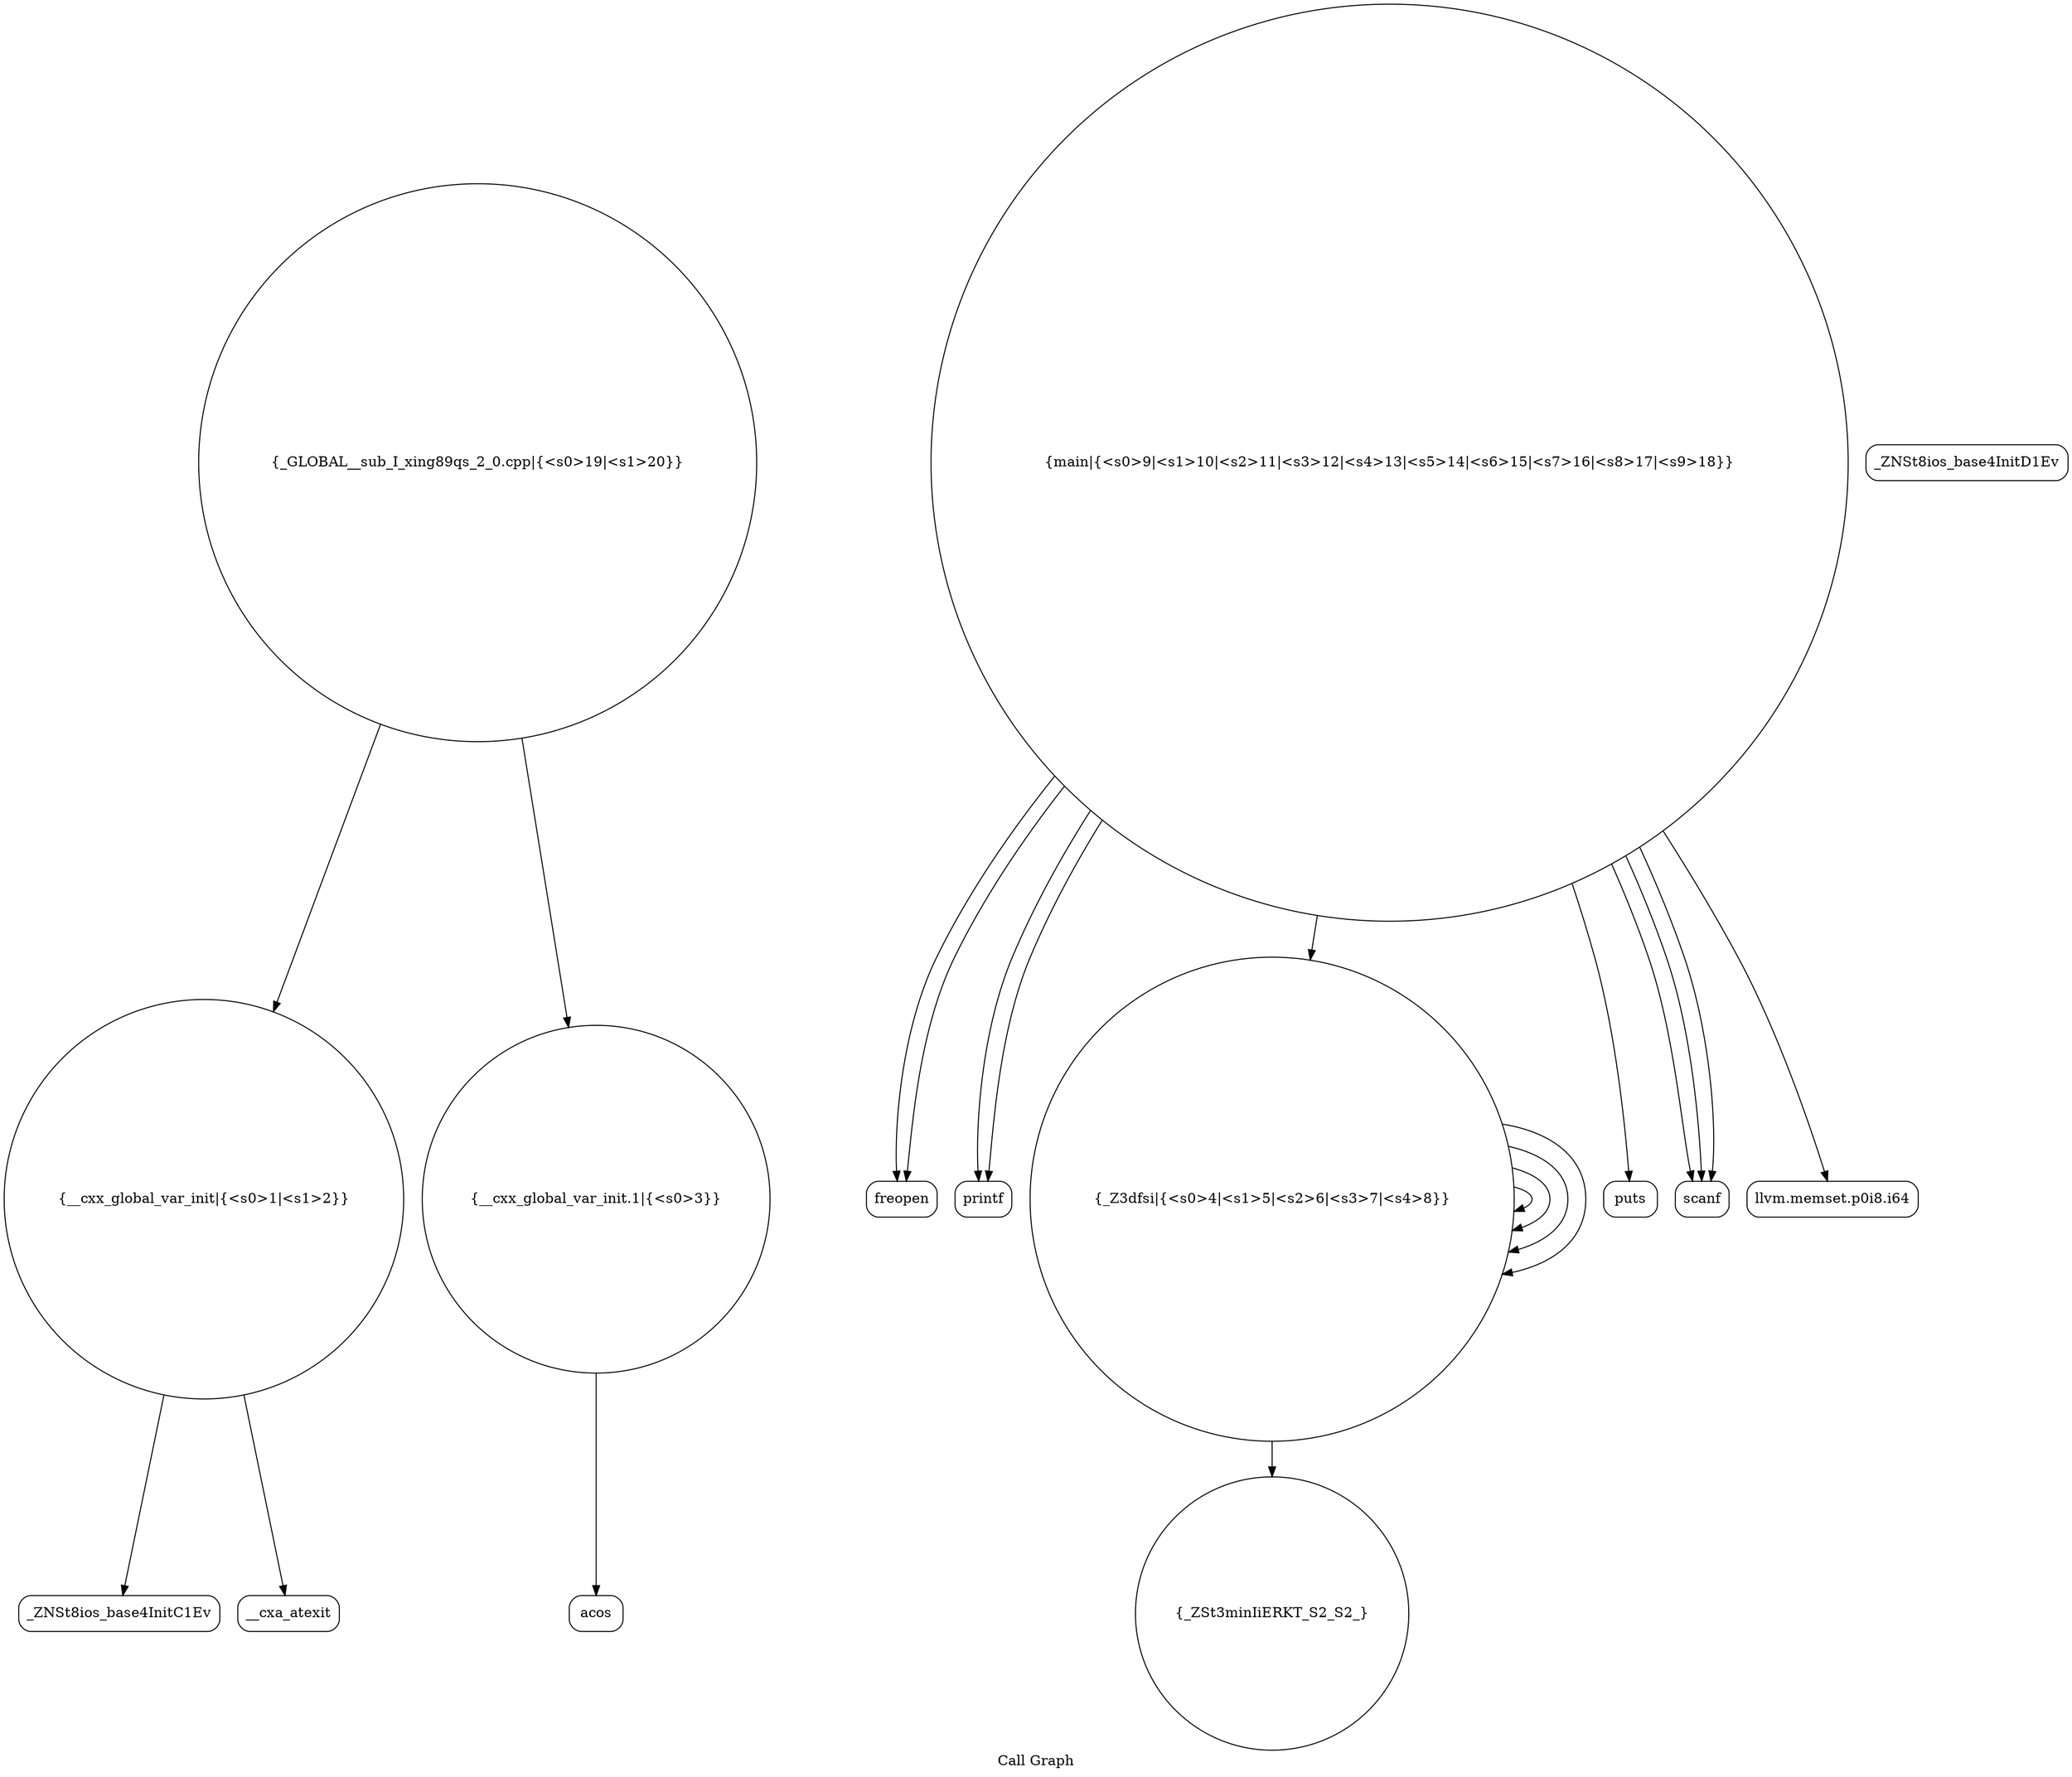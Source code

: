 digraph "Call Graph" {
	label="Call Graph";

	Node0x55993ba437c0 [shape=record,shape=circle,label="{__cxx_global_var_init|{<s0>1|<s1>2}}"];
	Node0x55993ba437c0:s0 -> Node0x55993ba43c50[color=black];
	Node0x55993ba437c0:s1 -> Node0x55993ba43d50[color=black];
	Node0x55993ba43f50 [shape=record,shape=circle,label="{_ZSt3minIiERKT_S2_S2_}"];
	Node0x55993ba442d0 [shape=record,shape=circle,label="{_GLOBAL__sub_I_xing89qs_2_0.cpp|{<s0>19|<s1>20}}"];
	Node0x55993ba442d0:s0 -> Node0x55993ba437c0[color=black];
	Node0x55993ba442d0:s1 -> Node0x55993ba43dd0[color=black];
	Node0x55993ba43cd0 [shape=record,shape=Mrecord,label="{_ZNSt8ios_base4InitD1Ev}"];
	Node0x55993ba44050 [shape=record,shape=Mrecord,label="{freopen}"];
	Node0x55993ba43dd0 [shape=record,shape=circle,label="{__cxx_global_var_init.1|{<s0>3}}"];
	Node0x55993ba43dd0:s0 -> Node0x55993ba43e50[color=black];
	Node0x55993ba44150 [shape=record,shape=Mrecord,label="{printf}"];
	Node0x55993ba43ed0 [shape=record,shape=circle,label="{_Z3dfsi|{<s0>4|<s1>5|<s2>6|<s3>7|<s4>8}}"];
	Node0x55993ba43ed0:s0 -> Node0x55993ba43ed0[color=black];
	Node0x55993ba43ed0:s1 -> Node0x55993ba43ed0[color=black];
	Node0x55993ba43ed0:s2 -> Node0x55993ba43ed0[color=black];
	Node0x55993ba43ed0:s3 -> Node0x55993ba43ed0[color=black];
	Node0x55993ba43ed0:s4 -> Node0x55993ba43f50[color=black];
	Node0x55993ba44250 [shape=record,shape=Mrecord,label="{puts}"];
	Node0x55993ba43c50 [shape=record,shape=Mrecord,label="{_ZNSt8ios_base4InitC1Ev}"];
	Node0x55993ba43fd0 [shape=record,shape=circle,label="{main|{<s0>9|<s1>10|<s2>11|<s3>12|<s4>13|<s5>14|<s6>15|<s7>16|<s8>17|<s9>18}}"];
	Node0x55993ba43fd0:s0 -> Node0x55993ba44050[color=black];
	Node0x55993ba43fd0:s1 -> Node0x55993ba44050[color=black];
	Node0x55993ba43fd0:s2 -> Node0x55993ba440d0[color=black];
	Node0x55993ba43fd0:s3 -> Node0x55993ba440d0[color=black];
	Node0x55993ba43fd0:s4 -> Node0x55993ba440d0[color=black];
	Node0x55993ba43fd0:s5 -> Node0x55993ba44150[color=black];
	Node0x55993ba43fd0:s6 -> Node0x55993ba441d0[color=black];
	Node0x55993ba43fd0:s7 -> Node0x55993ba43ed0[color=black];
	Node0x55993ba43fd0:s8 -> Node0x55993ba44250[color=black];
	Node0x55993ba43fd0:s9 -> Node0x55993ba44150[color=black];
	Node0x55993ba43d50 [shape=record,shape=Mrecord,label="{__cxa_atexit}"];
	Node0x55993ba440d0 [shape=record,shape=Mrecord,label="{scanf}"];
	Node0x55993ba43e50 [shape=record,shape=Mrecord,label="{acos}"];
	Node0x55993ba441d0 [shape=record,shape=Mrecord,label="{llvm.memset.p0i8.i64}"];
}
